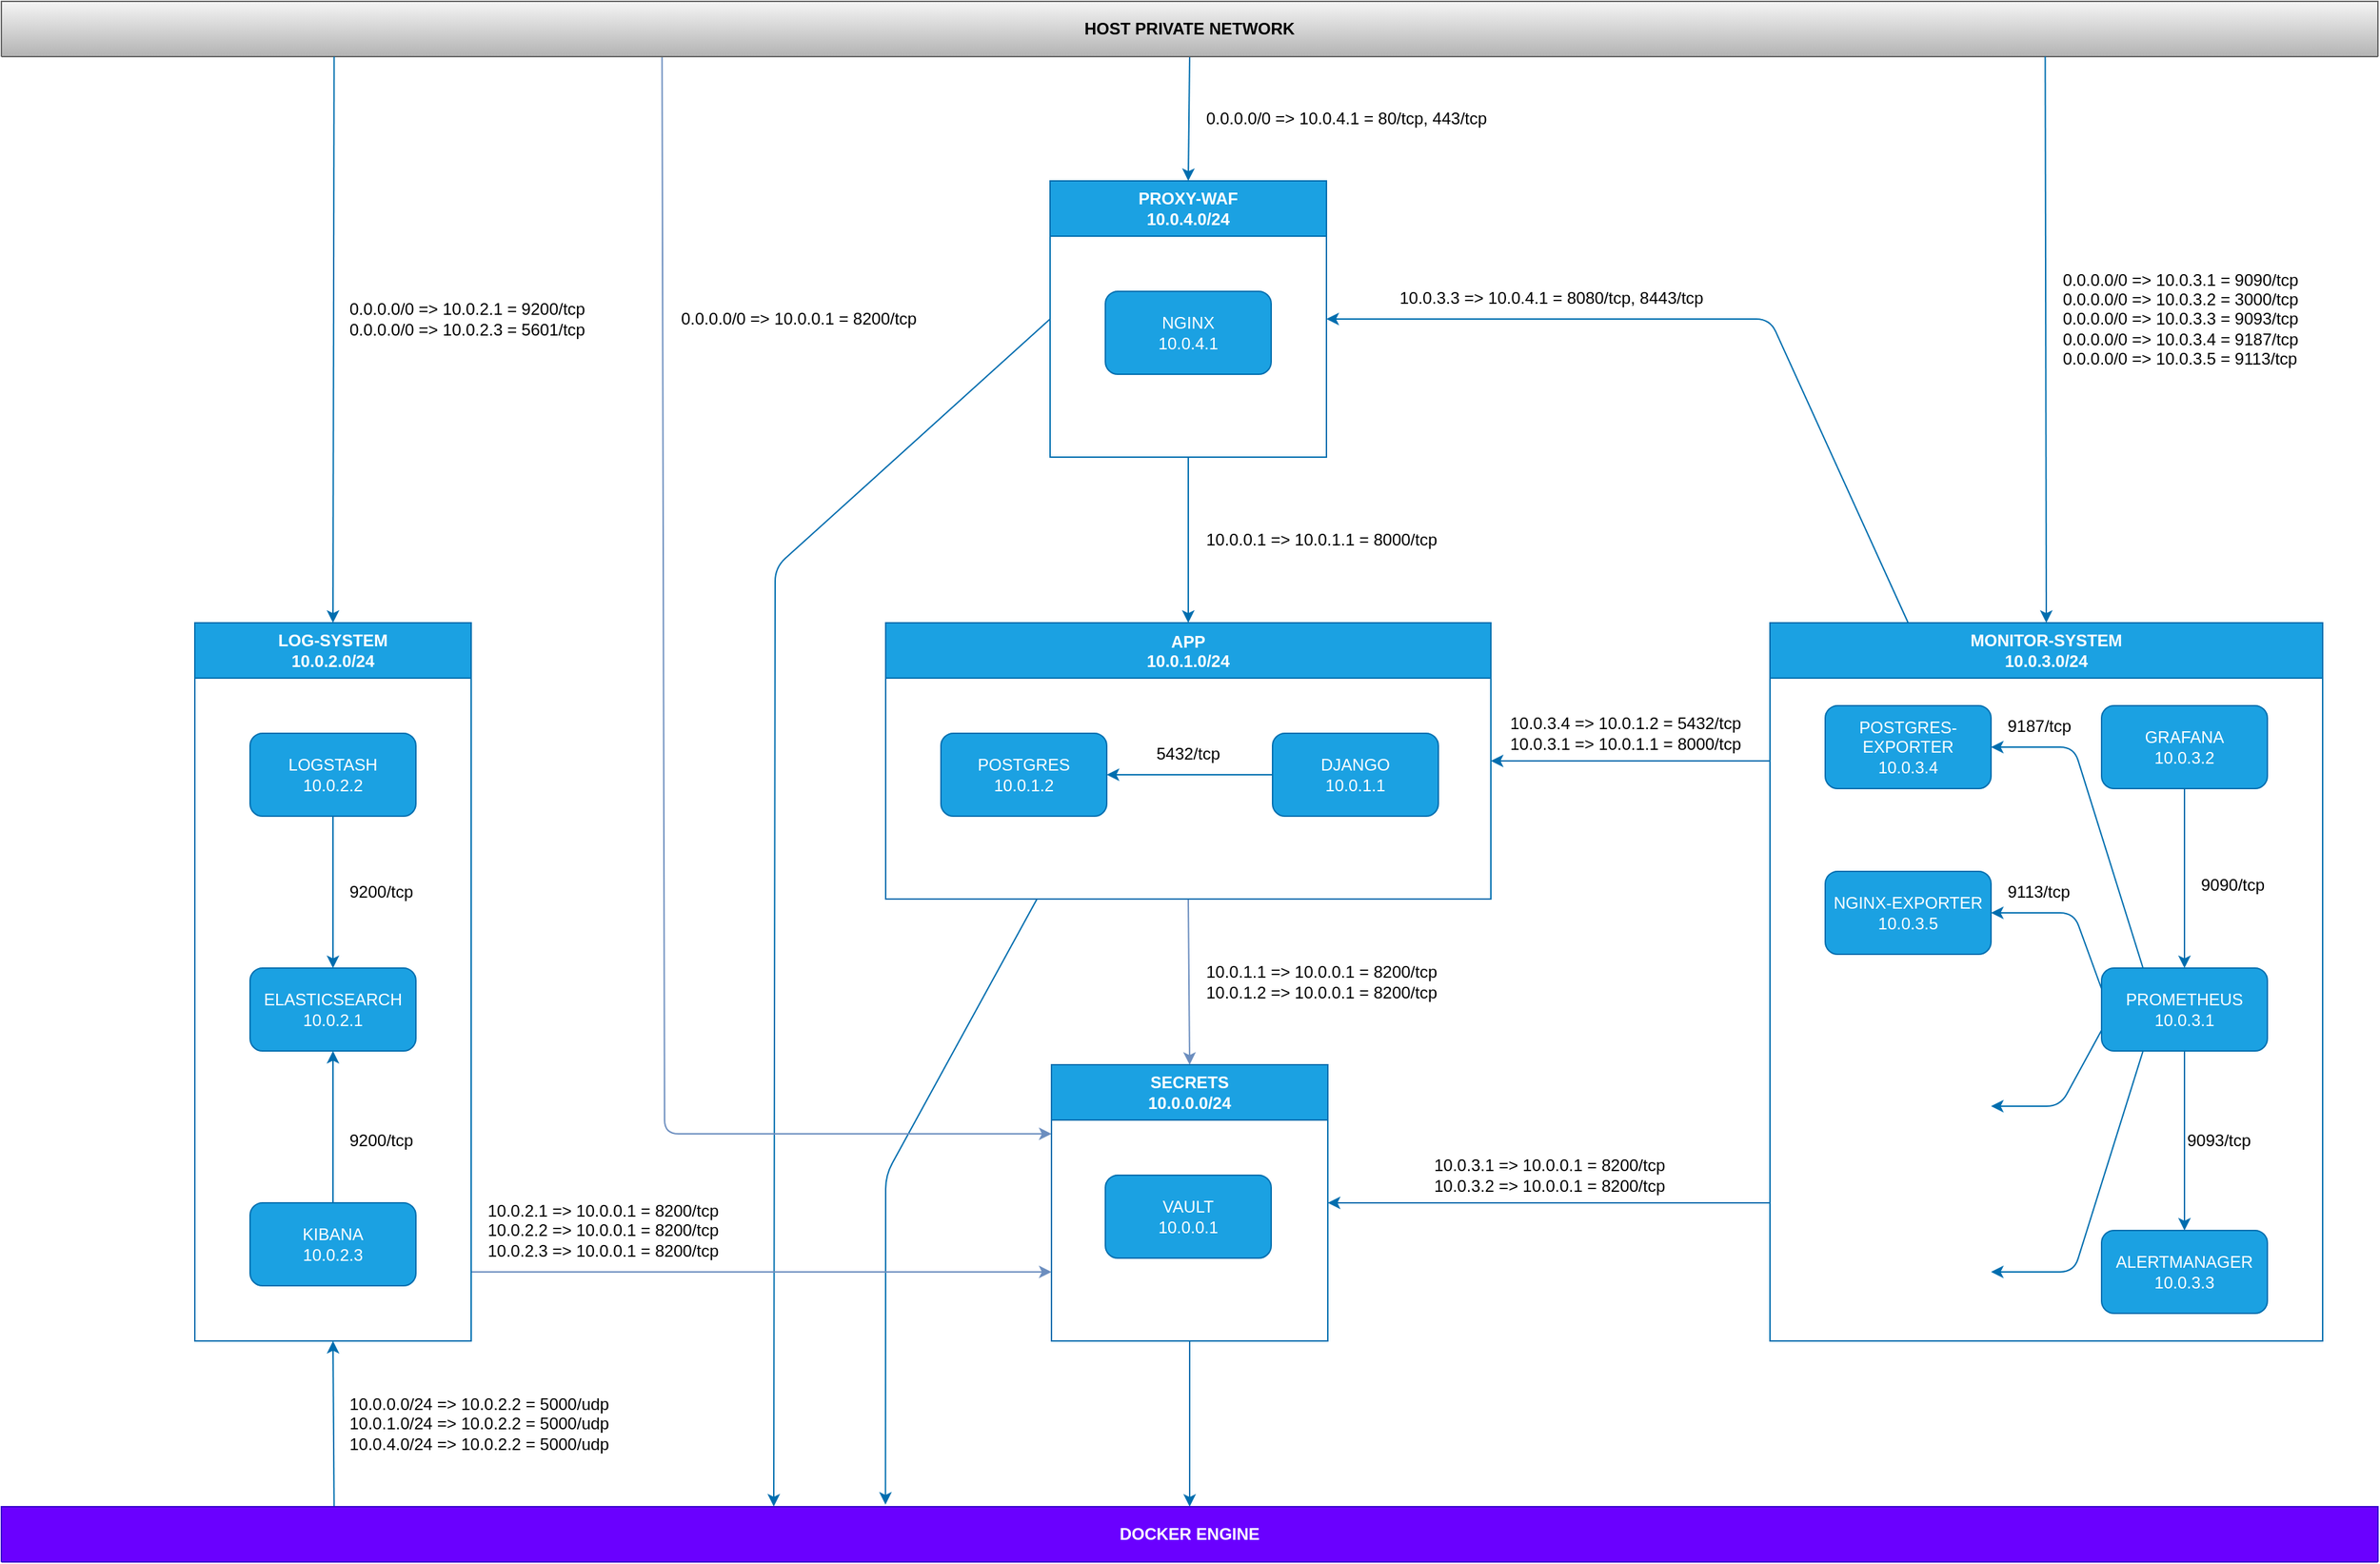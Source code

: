 <mxfile>
    <diagram id="2Z_CETV6rpszF2AJH84o" name="Page-1">
        <mxGraphModel dx="1946" dy="1240" grid="1" gridSize="10" guides="1" tooltips="1" connect="1" arrows="1" fold="1" page="0" pageScale="1" pageWidth="850" pageHeight="1100" math="0" shadow="0">
            <root>
                <mxCell id="0"/>
                <mxCell id="1" parent="0"/>
                <mxCell id="32" style="edgeStyle=none;html=1;exitX=0.5;exitY=1;exitDx=0;exitDy=0;fontColor=#262626;fillColor=#1ba1e2;strokeColor=#006EAF;entryX=0.5;entryY=0;entryDx=0;entryDy=0;" parent="1" source="33" target="12" edge="1">
                    <mxGeometry relative="1" as="geometry">
                        <mxPoint x="510" y="390" as="targetPoint"/>
                    </mxGeometry>
                </mxCell>
                <mxCell id="79" style="edgeStyle=none;html=1;exitX=0.25;exitY=1;exitDx=0;exitDy=0;fillColor=#1ba1e2;strokeColor=#006EAF;entryX=0.372;entryY=-0.038;entryDx=0;entryDy=0;entryPerimeter=0;" parent="1" source="12" target="77" edge="1">
                    <mxGeometry relative="1" as="geometry">
                        <Array as="points">
                            <mxPoint x="200" y="800"/>
                        </Array>
                        <mxPoint x="201" y="1080" as="targetPoint"/>
                    </mxGeometry>
                </mxCell>
                <mxCell id="135" style="edgeStyle=none;html=1;exitX=0.5;exitY=1;exitDx=0;exitDy=0;entryX=0.5;entryY=0;entryDx=0;entryDy=0;fillColor=#dae8fc;strokeColor=#6c8ebf;" parent="1" source="12" target="38" edge="1">
                    <mxGeometry relative="1" as="geometry"/>
                </mxCell>
                <mxCell id="12" value="APP&#10;10.0.1.0/24" style="swimlane;startSize=40;swimlaneFillColor=none;rounded=0;glass=0;shadow=0;swimlaneLine=1;fillColor=#1ba1e2;strokeColor=#006EAF;fontColor=#ffffff;" parent="1" vertex="1">
                    <mxGeometry x="200" y="400" width="438" height="200" as="geometry">
                        <mxRectangle x="320" y="320" width="50" height="40" as="alternateBounds"/>
                    </mxGeometry>
                </mxCell>
                <mxCell id="15" value="POSTGRES&lt;br&gt;10.0.1.2" style="rounded=1;whiteSpace=wrap;html=1;fillColor=#1ba1e2;fontColor=#ffffff;strokeColor=#006EAF;" parent="12" vertex="1">
                    <mxGeometry x="40" y="80" width="120" height="60" as="geometry"/>
                </mxCell>
                <mxCell id="20" style="edgeStyle=none;html=1;exitX=0;exitY=0.5;exitDx=0;exitDy=0;entryX=1;entryY=0.5;entryDx=0;entryDy=0;fillColor=#1ba1e2;strokeColor=#006EAF;" parent="12" source="16" target="15" edge="1">
                    <mxGeometry relative="1" as="geometry"/>
                </mxCell>
                <mxCell id="16" value="DJANGO&lt;br&gt;10.0.1.1" style="rounded=1;whiteSpace=wrap;html=1;shadow=0;fillColor=#1ba1e2;fontColor=#ffffff;strokeColor=#006EAF;" parent="12" vertex="1">
                    <mxGeometry x="280" y="80" width="120" height="60" as="geometry"/>
                </mxCell>
                <mxCell id="22" value="5432/tcp" style="text;html=1;strokeColor=none;fillColor=none;align=center;verticalAlign=middle;whiteSpace=wrap;rounded=0;" parent="12" vertex="1">
                    <mxGeometry x="189" y="80" width="60" height="30" as="geometry"/>
                </mxCell>
                <mxCell id="28" value="10.0.0.1 =&amp;gt; 10.0.1.1 = 8000/tcp" style="text;html=1;align=left;verticalAlign=middle;resizable=0;points=[];autosize=1;strokeColor=none;fillColor=none;" parent="1" vertex="1">
                    <mxGeometry x="430" y="325" width="190" height="30" as="geometry"/>
                </mxCell>
                <mxCell id="80" style="edgeStyle=none;html=1;exitX=0;exitY=0.5;exitDx=0;exitDy=0;entryX=0.325;entryY=-0.004;entryDx=0;entryDy=0;fillColor=#1ba1e2;strokeColor=#006EAF;entryPerimeter=0;" parent="1" source="33" target="77" edge="1">
                    <mxGeometry relative="1" as="geometry">
                        <Array as="points">
                            <mxPoint x="120" y="360"/>
                        </Array>
                    </mxGeometry>
                </mxCell>
                <mxCell id="33" value="PROXY-WAF&lt;br&gt;10.0.4.0/24" style="swimlane;whiteSpace=wrap;html=1;fillColor=#1ba1e2;strokeColor=#006EAF;fontColor=#ffffff;startSize=40;" parent="1" vertex="1">
                    <mxGeometry x="319" y="80" width="200" height="200" as="geometry"/>
                </mxCell>
                <mxCell id="9" value="NGINX&lt;br&gt;10.0.4.1" style="rounded=1;whiteSpace=wrap;html=1;fillColor=#1ba1e2;fontColor=#ffffff;strokeColor=#006EAF;" parent="33" vertex="1">
                    <mxGeometry x="40" y="80" width="120" height="60" as="geometry"/>
                </mxCell>
                <mxCell id="37" style="edgeStyle=none;html=1;exitX=0.5;exitY=1;exitDx=0;exitDy=0;entryX=0.5;entryY=0;entryDx=0;entryDy=0;fillColor=#1ba1e2;strokeColor=#006EAF;" parent="1" source="34" target="33" edge="1">
                    <mxGeometry relative="1" as="geometry"/>
                </mxCell>
                <mxCell id="133" style="edgeStyle=none;html=1;entryX=0;entryY=0.25;entryDx=0;entryDy=0;fillColor=#dae8fc;strokeColor=#6c8ebf;exitX=0.278;exitY=1.014;exitDx=0;exitDy=0;exitPerimeter=0;" parent="1" source="34" target="38" edge="1">
                    <mxGeometry relative="1" as="geometry">
                        <Array as="points">
                            <mxPoint x="40" y="770"/>
                            <mxPoint x="180" y="770"/>
                        </Array>
                        <mxPoint x="40" as="sourcePoint"/>
                    </mxGeometry>
                </mxCell>
                <mxCell id="34" value="HOST PRIVATE NETWORK" style="swimlane;whiteSpace=wrap;html=1;startSize=40;fillColor=#f5f5f5;gradientColor=#b3b3b3;strokeColor=#666666;" parent="1" vertex="1">
                    <mxGeometry x="-440" y="-50" width="1720" height="40" as="geometry"/>
                </mxCell>
                <mxCell id="81" style="edgeStyle=none;html=1;exitX=0.5;exitY=1;exitDx=0;exitDy=0;entryX=0.5;entryY=0;entryDx=0;entryDy=0;fillColor=#1ba1e2;strokeColor=#006EAF;" parent="1" source="38" target="77" edge="1">
                    <mxGeometry relative="1" as="geometry"/>
                </mxCell>
                <mxCell id="38" value="SECRETS&lt;br&gt;10.0.0.0/24" style="swimlane;whiteSpace=wrap;html=1;startSize=40;fillColor=#1ba1e2;fontColor=#ffffff;strokeColor=#006EAF;" parent="1" vertex="1">
                    <mxGeometry x="320" y="720" width="200" height="200" as="geometry"/>
                </mxCell>
                <mxCell id="40" value="VAULT&lt;br&gt;10.0.0.1" style="rounded=1;whiteSpace=wrap;html=1;fillColor=#1ba1e2;strokeColor=#006EAF;fontColor=#ffffff;" parent="38" vertex="1">
                    <mxGeometry x="39" y="80" width="120" height="60" as="geometry"/>
                </mxCell>
                <mxCell id="87" style="edgeStyle=none;html=1;fillColor=#1ba1e2;strokeColor=#006EAF;entryX=1;entryY=0.5;entryDx=0;entryDy=0;" parent="1" target="38" edge="1">
                    <mxGeometry relative="1" as="geometry">
                        <mxPoint x="520" y="790.333" as="targetPoint"/>
                        <Array as="points"/>
                        <mxPoint x="840" y="820" as="sourcePoint"/>
                    </mxGeometry>
                </mxCell>
                <mxCell id="88" style="edgeStyle=none;html=1;fillColor=#1ba1e2;strokeColor=#006EAF;entryX=1;entryY=0.5;entryDx=0;entryDy=0;" parent="1" target="12" edge="1">
                    <mxGeometry relative="1" as="geometry">
                        <mxPoint x="640" y="530.333" as="targetPoint"/>
                        <mxPoint x="840" y="500" as="sourcePoint"/>
                    </mxGeometry>
                </mxCell>
                <mxCell id="89" style="edgeStyle=none;html=1;entryX=0.5;entryY=0;entryDx=0;entryDy=0;fillColor=#1ba1e2;strokeColor=#006EAF;exitX=0.86;exitY=0.998;exitDx=0;exitDy=0;exitPerimeter=0;" parent="1" source="34" target="102" edge="1">
                    <mxGeometry relative="1" as="geometry">
                        <mxPoint x="1390" y="350" as="targetPoint"/>
                        <mxPoint x="1040" y="10" as="sourcePoint"/>
                    </mxGeometry>
                </mxCell>
                <mxCell id="55" style="edgeStyle=none;html=1;entryX=0.5;entryY=0;entryDx=0;entryDy=0;fillColor=#1ba1e2;strokeColor=#006EAF;exitX=0.14;exitY=1;exitDx=0;exitDy=0;exitPerimeter=0;" parent="1" source="34" target="44" edge="1">
                    <mxGeometry relative="1" as="geometry">
                        <mxPoint x="-140" y="-30" as="targetPoint"/>
                        <mxPoint x="-140" y="-10" as="sourcePoint"/>
                    </mxGeometry>
                </mxCell>
                <mxCell id="137" style="edgeStyle=none;html=1;entryX=0;entryY=0.75;entryDx=0;entryDy=0;fillColor=#dae8fc;strokeColor=#6c8ebf;" parent="1" target="38" edge="1">
                    <mxGeometry relative="1" as="geometry">
                        <mxPoint x="-100" y="870" as="sourcePoint"/>
                    </mxGeometry>
                </mxCell>
                <mxCell id="44" value="LOG-SYSTEM&lt;br&gt;10.0.2.0/24" style="swimlane;whiteSpace=wrap;html=1;startSize=40;fillColor=#1ba1e2;fontColor=#ffffff;strokeColor=#006EAF;" parent="1" vertex="1">
                    <mxGeometry x="-300" y="400" width="200" height="520" as="geometry"/>
                </mxCell>
                <mxCell id="46" value="ELASTICSEARCH&lt;br&gt;10.0.2.1" style="rounded=1;whiteSpace=wrap;html=1;fillColor=#1ba1e2;fontColor=#ffffff;strokeColor=#006EAF;" parent="44" vertex="1">
                    <mxGeometry x="40" y="250" width="120" height="60" as="geometry"/>
                </mxCell>
                <mxCell id="70" style="edgeStyle=none;html=1;entryX=0.5;entryY=0;entryDx=0;entryDy=0;fillColor=#1ba1e2;strokeColor=#006EAF;" parent="44" source="48" target="46" edge="1">
                    <mxGeometry relative="1" as="geometry"/>
                </mxCell>
                <mxCell id="48" value="LOGSTASH&lt;br&gt;10.0.2.2" style="rounded=1;whiteSpace=wrap;html=1;fillColor=#1ba1e2;fontColor=#ffffff;strokeColor=#006EAF;" parent="44" vertex="1">
                    <mxGeometry x="40" y="80" width="120" height="60" as="geometry"/>
                </mxCell>
                <mxCell id="67" style="edgeStyle=none;html=1;exitX=0.5;exitY=0;exitDx=0;exitDy=0;entryX=0.5;entryY=1;entryDx=0;entryDy=0;fillColor=#1ba1e2;strokeColor=#006EAF;" parent="44" source="50" target="46" edge="1">
                    <mxGeometry relative="1" as="geometry"/>
                </mxCell>
                <mxCell id="50" value="KIBANA&lt;br&gt;10.0.2.3" style="rounded=1;whiteSpace=wrap;html=1;fillColor=#1ba1e2;fontColor=#ffffff;strokeColor=#006EAF;" parent="44" vertex="1">
                    <mxGeometry x="40" y="420" width="120" height="60" as="geometry"/>
                </mxCell>
                <mxCell id="71" value="9200/tcp" style="text;html=1;align=left;verticalAlign=middle;resizable=0;points=[];autosize=1;strokeColor=none;fillColor=none;" parent="44" vertex="1">
                    <mxGeometry x="110" y="180" width="70" height="30" as="geometry"/>
                </mxCell>
                <mxCell id="72" value="&lt;span style=&quot;&quot;&gt;9200/tcp&lt;/span&gt;" style="text;html=1;align=left;verticalAlign=middle;resizable=0;points=[];autosize=1;strokeColor=none;fillColor=none;" parent="44" vertex="1">
                    <mxGeometry x="110" y="360" width="70" height="30" as="geometry"/>
                </mxCell>
                <mxCell id="57" value="0.0.0.0/0 =&amp;gt; 10.0.2.1 = 9200/tcp&lt;br&gt;0.0.0.0/0 =&amp;gt; 10.0.2.3 = 5601/tcp" style="text;html=1;align=left;verticalAlign=middle;resizable=0;points=[];autosize=1;strokeColor=none;fillColor=none;" parent="1" vertex="1">
                    <mxGeometry x="-190" y="160" width="190" height="40" as="geometry"/>
                </mxCell>
                <mxCell id="59" value="0.0.0.0/0 =&amp;gt; 10.0.4.1 = 80/tcp, 443/tcp" style="text;html=1;align=left;verticalAlign=middle;resizable=0;points=[];autosize=1;strokeColor=none;fillColor=none;" parent="1" vertex="1">
                    <mxGeometry x="430" y="20" width="230" height="30" as="geometry"/>
                </mxCell>
                <mxCell id="84" style="edgeStyle=none;html=1;entryX=0.5;entryY=1;entryDx=0;entryDy=0;fillColor=#1ba1e2;strokeColor=#006EAF;exitX=0.14;exitY=0;exitDx=0;exitDy=0;exitPerimeter=0;" parent="1" source="77" target="44" edge="1">
                    <mxGeometry relative="1" as="geometry">
                        <mxPoint x="-140" y="1040" as="sourcePoint"/>
                    </mxGeometry>
                </mxCell>
                <mxCell id="77" value="DOCKER ENGINE" style="swimlane;whiteSpace=wrap;html=1;startSize=40;fillColor=#6a00ff;strokeColor=#3700CC;fontColor=#ffffff;" parent="1" vertex="1">
                    <mxGeometry x="-440" y="1040" width="1720" height="40" as="geometry"/>
                </mxCell>
                <mxCell id="85" value="10.0.0.0/24 =&amp;gt; 10.0.2.2 = 5000/udp&lt;br&gt;10.0.1.0/24 =&amp;gt; 10.0.2.2 = 5000/udp&lt;br&gt;10.0.4.0/24 =&amp;gt; 10.0.2.2 = 5000/udp" style="text;html=1;align=left;verticalAlign=middle;resizable=0;points=[];autosize=1;strokeColor=none;fillColor=none;" parent="1" vertex="1">
                    <mxGeometry x="-190" y="950" width="210" height="60" as="geometry"/>
                </mxCell>
                <mxCell id="90" value="0.0.0.0/0 =&amp;gt; 10.0.3.1 = 9090/tcp&lt;br&gt;0.0.0.0/0 =&amp;gt; 10.0.3.2 = 3000/tcp&lt;br&gt;0.0.0.0/0 =&amp;gt; 10.0.3.3 = 9093/tcp&lt;br&gt;0.0.0.0/0 =&amp;gt; 10.0.3.4 = 9187/tcp&lt;br&gt;0.0.0.0/0 =&amp;gt; 10.0.3.5 = 9113/tcp" style="text;html=1;align=left;verticalAlign=middle;resizable=0;points=[];autosize=1;strokeColor=none;fillColor=none;" parent="1" vertex="1">
                    <mxGeometry x="1050" y="135" width="190" height="90" as="geometry"/>
                </mxCell>
                <mxCell id="110" style="edgeStyle=none;html=1;exitX=0.25;exitY=0;exitDx=0;exitDy=0;entryX=1;entryY=0.5;entryDx=0;entryDy=0;fillColor=#1ba1e2;strokeColor=#006EAF;" parent="1" source="102" target="33" edge="1">
                    <mxGeometry relative="1" as="geometry">
                        <Array as="points">
                            <mxPoint x="840" y="180"/>
                        </Array>
                    </mxGeometry>
                </mxCell>
                <mxCell id="102" value="MONITOR-SYSTEM&lt;br&gt;10.0.3.0/24" style="swimlane;whiteSpace=wrap;html=1;startSize=40;fillColor=#1ba1e2;fontColor=#ffffff;strokeColor=#006EAF;" parent="1" vertex="1">
                    <mxGeometry x="840" y="400" width="400" height="520" as="geometry"/>
                </mxCell>
                <mxCell id="104" value="POSTGRES-EXPORTER&lt;br style=&quot;border-color: var(--border-color);&quot;&gt;10.0.3.4" style="rounded=1;whiteSpace=wrap;html=1;fillColor=#1ba1e2;fontColor=#ffffff;strokeColor=#006EAF;" parent="102" vertex="1">
                    <mxGeometry x="40" y="60" width="120" height="60" as="geometry"/>
                </mxCell>
                <mxCell id="105" value="NGINX-EXPORTER&lt;br&gt;10.0.3.5" style="rounded=1;whiteSpace=wrap;html=1;fillColor=#1ba1e2;fontColor=#ffffff;strokeColor=#006EAF;" parent="102" vertex="1">
                    <mxGeometry x="40" y="180" width="120" height="60" as="geometry"/>
                </mxCell>
                <mxCell id="52" value="GRAFANA&lt;br style=&quot;border-color: var(--border-color);&quot;&gt;10.0.3.2" style="rounded=1;whiteSpace=wrap;html=1;fillColor=#1ba1e2;fontColor=#ffffff;strokeColor=#006EAF;" parent="102" vertex="1">
                    <mxGeometry x="240" y="60" width="120" height="60" as="geometry"/>
                </mxCell>
                <mxCell id="121" style="edgeStyle=none;html=1;exitX=0.5;exitY=1;exitDx=0;exitDy=0;entryX=0.5;entryY=0;entryDx=0;entryDy=0;fillColor=#1ba1e2;strokeColor=#006EAF;" parent="102" source="53" edge="1">
                    <mxGeometry relative="1" as="geometry">
                        <mxPoint x="300" y="440" as="targetPoint"/>
                    </mxGeometry>
                </mxCell>
                <mxCell id="122" style="edgeStyle=none;html=1;exitX=0.25;exitY=1;exitDx=0;exitDy=0;entryX=1;entryY=0.5;entryDx=0;entryDy=0;fillColor=#1ba1e2;strokeColor=#006EAF;" parent="102" source="53" edge="1">
                    <mxGeometry relative="1" as="geometry">
                        <Array as="points">
                            <mxPoint x="220" y="470"/>
                        </Array>
                        <mxPoint x="160" y="470" as="targetPoint"/>
                    </mxGeometry>
                </mxCell>
                <mxCell id="123" style="edgeStyle=none;html=1;exitX=0;exitY=0.75;exitDx=0;exitDy=0;entryX=1;entryY=0.5;entryDx=0;entryDy=0;fillColor=#1ba1e2;strokeColor=#006EAF;" parent="102" source="53" edge="1">
                    <mxGeometry relative="1" as="geometry">
                        <Array as="points">
                            <mxPoint x="210" y="350"/>
                        </Array>
                        <mxPoint x="160" y="350" as="targetPoint"/>
                    </mxGeometry>
                </mxCell>
                <mxCell id="124" style="edgeStyle=none;html=1;exitX=0;exitY=0.25;exitDx=0;exitDy=0;entryX=1;entryY=0.5;entryDx=0;entryDy=0;fillColor=#1ba1e2;strokeColor=#006EAF;" parent="102" source="53" target="105" edge="1">
                    <mxGeometry relative="1" as="geometry">
                        <Array as="points">
                            <mxPoint x="220" y="210"/>
                        </Array>
                    </mxGeometry>
                </mxCell>
                <mxCell id="125" style="edgeStyle=none;html=1;exitX=0.25;exitY=0;exitDx=0;exitDy=0;entryX=1;entryY=0.5;entryDx=0;entryDy=0;fillColor=#1ba1e2;strokeColor=#006EAF;" parent="102" source="53" target="104" edge="1">
                    <mxGeometry relative="1" as="geometry">
                        <Array as="points">
                            <mxPoint x="220" y="90"/>
                        </Array>
                    </mxGeometry>
                </mxCell>
                <mxCell id="53" value="PROMETHEUS&lt;br style=&quot;border-color: var(--border-color);&quot;&gt;10.0.3.1" style="rounded=1;whiteSpace=wrap;html=1;fillColor=#1ba1e2;fontColor=#ffffff;strokeColor=#006EAF;" parent="102" vertex="1">
                    <mxGeometry x="240" y="250" width="120" height="60" as="geometry"/>
                </mxCell>
                <mxCell id="54" value="" style="edgeStyle=none;html=1;fillColor=#1ba1e2;strokeColor=#006EAF;" parent="102" source="52" target="53" edge="1">
                    <mxGeometry relative="1" as="geometry"/>
                </mxCell>
                <mxCell id="126" value="9113/tcp" style="text;html=1;align=left;verticalAlign=middle;resizable=0;points=[];autosize=1;strokeColor=none;fillColor=none;" parent="102" vertex="1">
                    <mxGeometry x="170" y="180" width="70" height="30" as="geometry"/>
                </mxCell>
                <mxCell id="129" value="9187/tcp" style="text;html=1;align=left;verticalAlign=middle;resizable=0;points=[];autosize=1;strokeColor=none;fillColor=none;" parent="102" vertex="1">
                    <mxGeometry x="170" y="60" width="70" height="30" as="geometry"/>
                </mxCell>
                <mxCell id="132" value="9090/tcp" style="text;html=1;align=left;verticalAlign=middle;resizable=0;points=[];autosize=1;strokeColor=none;fillColor=none;" parent="102" vertex="1">
                    <mxGeometry x="310" y="175" width="70" height="30" as="geometry"/>
                </mxCell>
                <mxCell id="140" value="ALERTMANAGER&lt;br&gt;10.0.3.3" style="rounded=1;whiteSpace=wrap;html=1;fillColor=#1ba1e2;fontColor=#ffffff;strokeColor=#006EAF;" vertex="1" parent="102">
                    <mxGeometry x="240" y="440" width="120" height="60" as="geometry"/>
                </mxCell>
                <mxCell id="141" value="9093/tcp" style="text;html=1;align=left;verticalAlign=middle;resizable=0;points=[];autosize=1;strokeColor=none;fillColor=none;" vertex="1" parent="102">
                    <mxGeometry x="300" y="360" width="70" height="30" as="geometry"/>
                </mxCell>
                <mxCell id="127" value="10.0.3.4 =&amp;gt; 10.0.1.2 = 5432/tcp&lt;br&gt;10.0.3.1 =&amp;gt; 10.0.1.1 = 8000/tcp" style="text;html=1;align=left;verticalAlign=middle;resizable=0;points=[];autosize=1;strokeColor=none;fillColor=none;" parent="1" vertex="1">
                    <mxGeometry x="650" y="460" width="190" height="40" as="geometry"/>
                </mxCell>
                <mxCell id="128" value="10.0.3.3 =&amp;gt; 10.0.4.1 = 8080/tcp, 8443/tcp" style="text;html=1;align=left;verticalAlign=middle;resizable=0;points=[];autosize=1;strokeColor=none;fillColor=none;" parent="1" vertex="1">
                    <mxGeometry x="570" y="150" width="240" height="30" as="geometry"/>
                </mxCell>
                <mxCell id="134" value="0.0.0.0/0 =&amp;gt; 10.0.0.1 = 8200/tcp" style="text;html=1;align=left;verticalAlign=middle;resizable=0;points=[];autosize=1;strokeColor=none;fillColor=none;" parent="1" vertex="1">
                    <mxGeometry x="50" y="165" width="190" height="30" as="geometry"/>
                </mxCell>
                <mxCell id="136" value="10.0.1.1 =&amp;gt; 10.0.0.1 = 8200/tcp&lt;br&gt;10.0.1.2 =&amp;gt; 10.0.0.1 = 8200/tcp" style="text;html=1;align=left;verticalAlign=middle;resizable=0;points=[];autosize=1;strokeColor=none;fillColor=none;" parent="1" vertex="1">
                    <mxGeometry x="430" y="640" width="190" height="40" as="geometry"/>
                </mxCell>
                <mxCell id="138" value="10.0.2.1 =&amp;gt; 10.0.0.1 = 8200/tcp&lt;br&gt;10.0.2.2 =&amp;gt; 10.0.0.1 = 8200/tcp&lt;br&gt;10.0.2.3 =&amp;gt; 10.0.0.1 = 8200/tcp" style="text;html=1;align=left;verticalAlign=middle;resizable=0;points=[];autosize=1;strokeColor=none;fillColor=none;" parent="1" vertex="1">
                    <mxGeometry x="-90" y="810" width="190" height="60" as="geometry"/>
                </mxCell>
                <mxCell id="139" value="10.0.3.1 =&amp;gt; 10.0.0.1 = 8200/tcp&lt;br&gt;10.0.3.2 =&amp;gt; 10.0.0.1 = 8200/tcp" style="text;html=1;align=left;verticalAlign=middle;resizable=0;points=[];autosize=1;strokeColor=none;fillColor=none;" parent="1" vertex="1">
                    <mxGeometry x="595" y="780" width="190" height="40" as="geometry"/>
                </mxCell>
            </root>
        </mxGraphModel>
    </diagram>
</mxfile>
